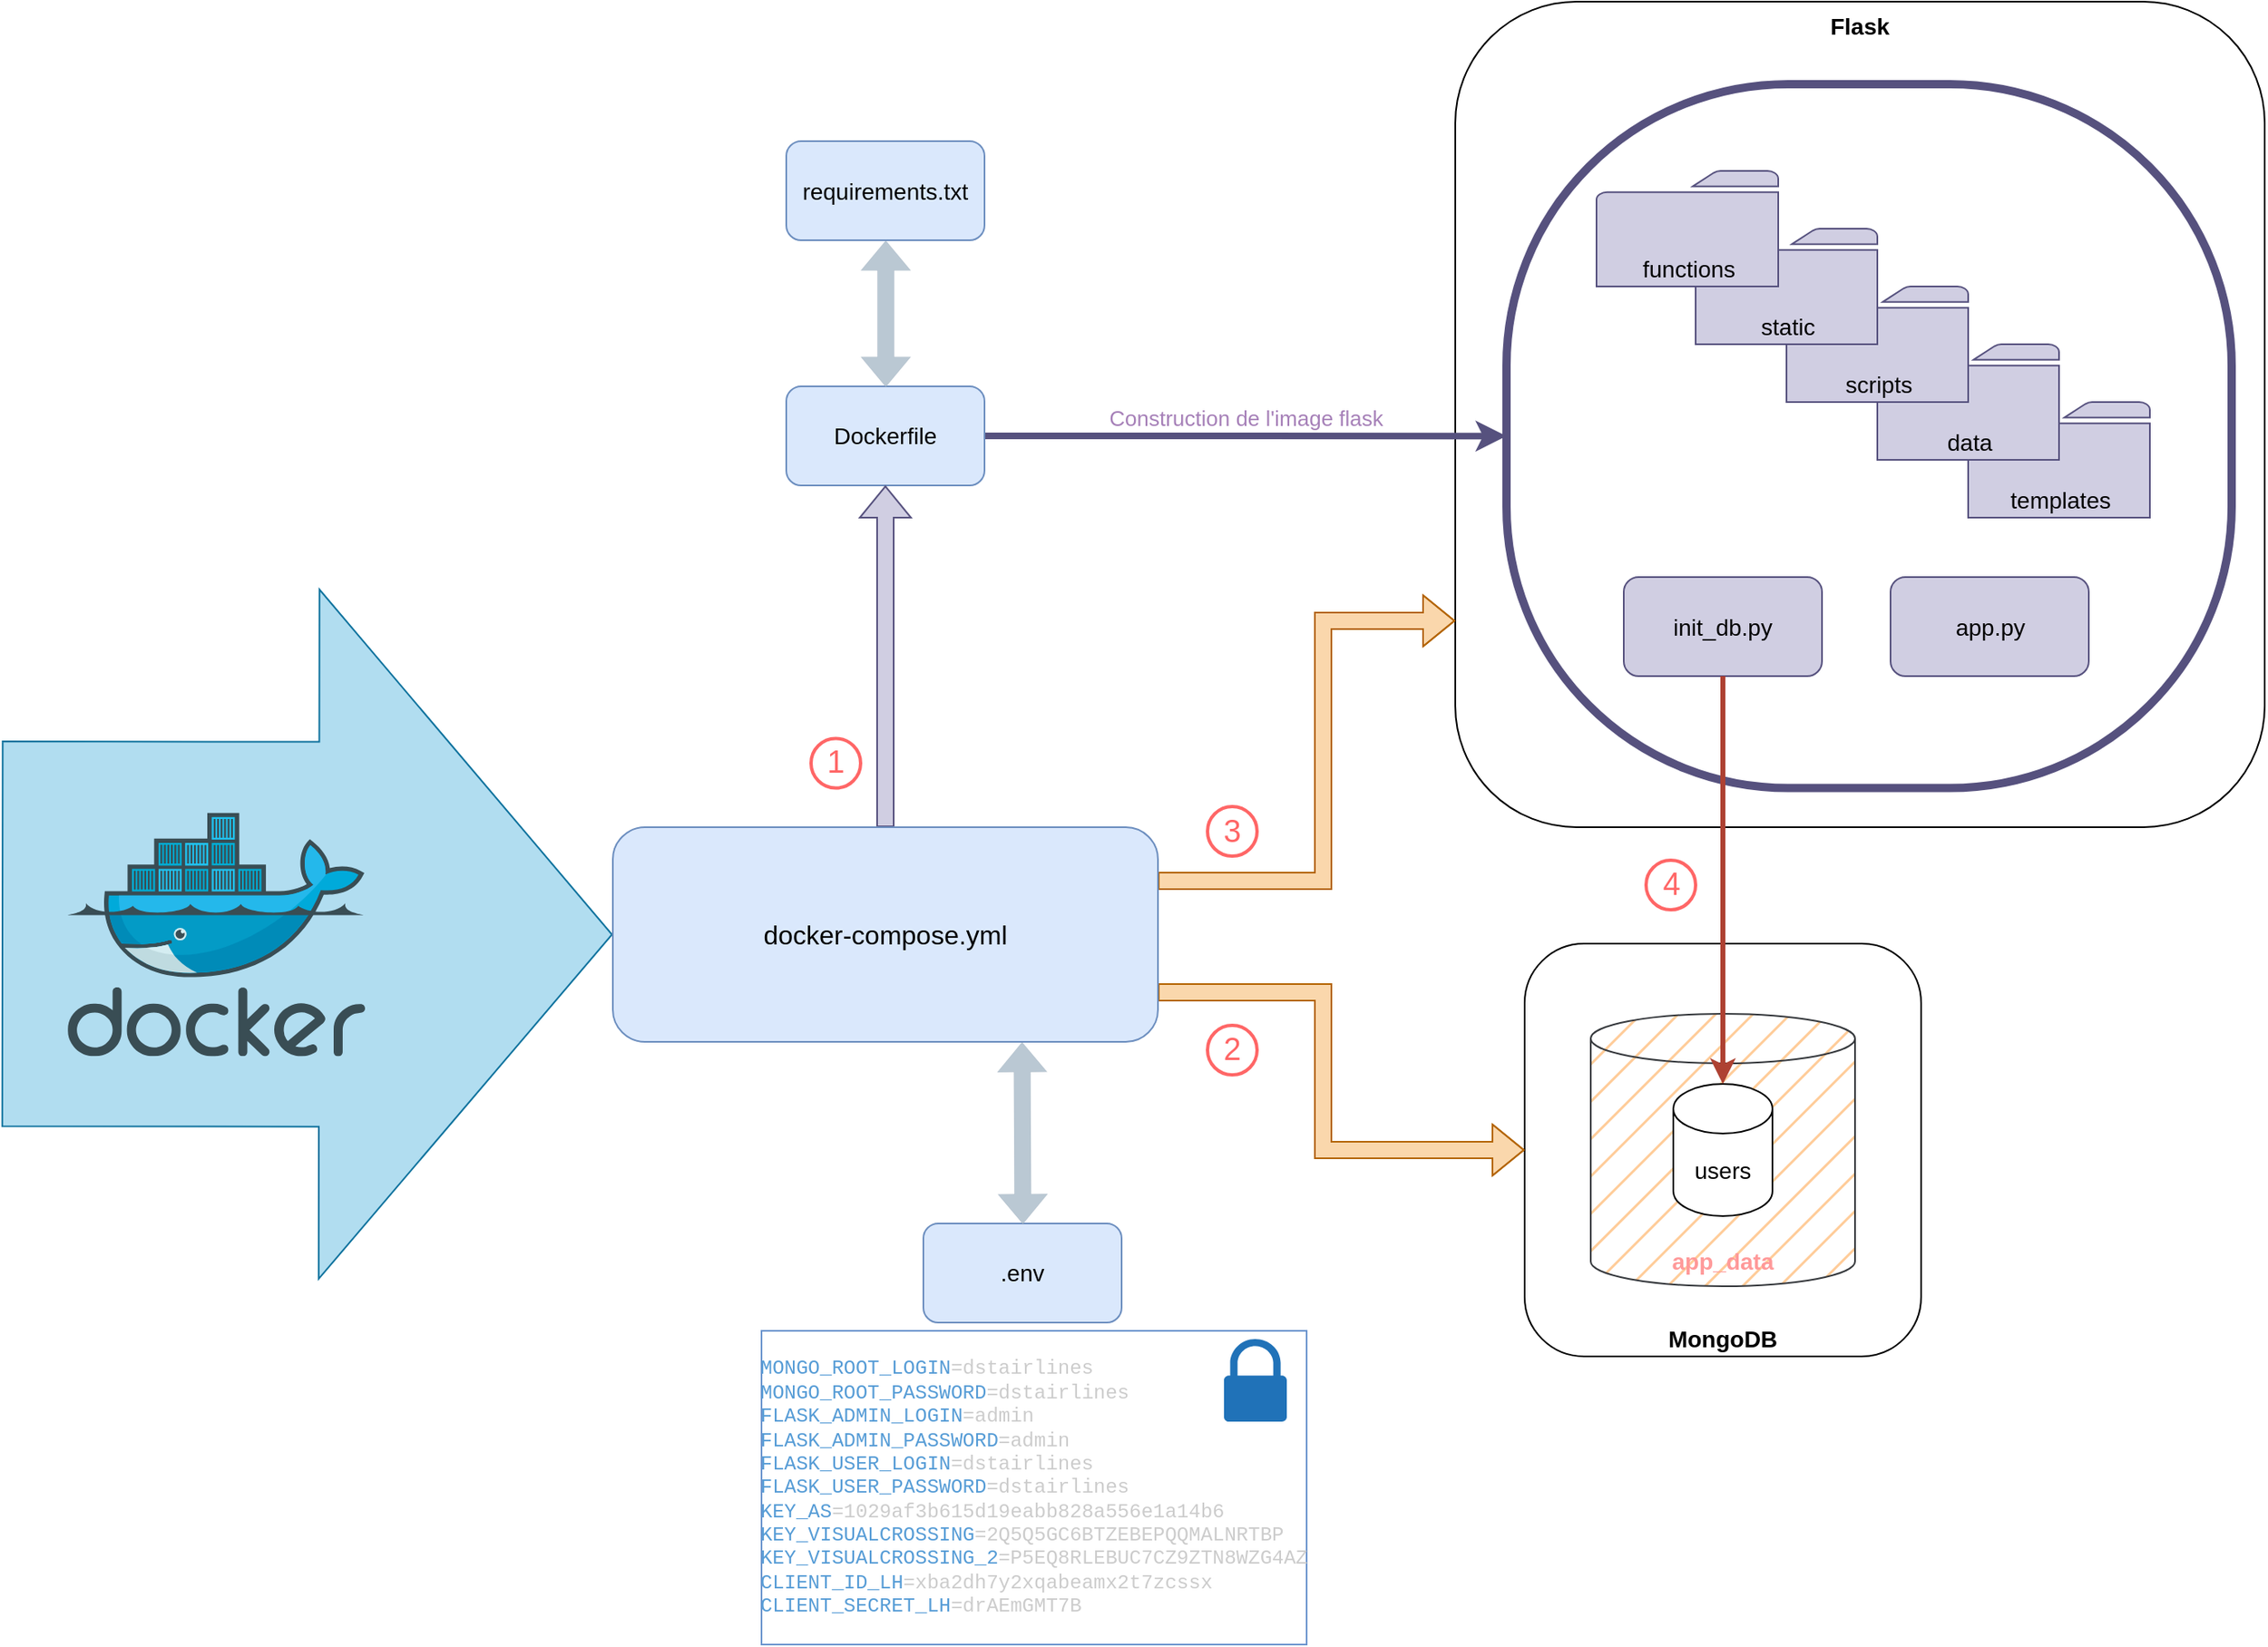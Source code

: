 <mxfile version="24.8.3">
  <diagram id="_Zeu2Und_BIN9iEwyCzT" name="Page-1">
    <mxGraphModel dx="733" dy="1373" grid="1" gridSize="10" guides="1" tooltips="1" connect="1" arrows="1" fold="1" page="1" pageScale="1" pageWidth="1600" pageHeight="1200" math="0" shadow="0">
      <root>
        <mxCell id="0" />
        <mxCell id="1" parent="0" />
        <mxCell id="_a0-ylE22l1Moyt0WqdU-58" value="" style="shape=flexArrow;endArrow=classic;html=1;rounded=0;endWidth=183.478;endSize=58.783;width=233.043;fillColor=#b1ddf0;strokeColor=#10739e;entryX=0;entryY=0.5;entryDx=0;entryDy=0;" edge="1" parent="1">
          <mxGeometry width="50" height="50" relative="1" as="geometry">
            <mxPoint x="1710" y="666.57" as="sourcePoint" />
            <mxPoint x="2080" y="667" as="targetPoint" />
          </mxGeometry>
        </mxCell>
        <mxCell id="_a0-ylE22l1Moyt0WqdU-21" value="&lt;b style=&quot;font-size: 14px;&quot;&gt;&lt;font style=&quot;font-size: 14px;&quot;&gt;Flask&lt;/font&gt;&lt;/b&gt;" style="rounded=1;whiteSpace=wrap;html=1;verticalAlign=top;fontSize=14;" vertex="1" parent="1">
          <mxGeometry x="2590" y="102" width="490" height="500" as="geometry" />
        </mxCell>
        <mxCell id="_a0-ylE22l1Moyt0WqdU-50" value="" style="rounded=1;whiteSpace=wrap;html=1;glass=0;arcSize=40;fillColor=none;strokeColor=#56517e;strokeWidth=5;" vertex="1" parent="1">
          <mxGeometry x="2621" y="152" width="439" height="426.25" as="geometry" />
        </mxCell>
        <mxCell id="_a0-ylE22l1Moyt0WqdU-1" value="" style="image;sketch=0;aspect=fixed;html=1;points=[];align=center;fontSize=12;image=img/lib/mscae/Docker.svg;" vertex="1" parent="1">
          <mxGeometry x="1750" y="593.2" width="180" height="147.6" as="geometry" />
        </mxCell>
        <mxCell id="_a0-ylE22l1Moyt0WqdU-2" value="&lt;b style=&quot;font-size: 14px;&quot;&gt;&lt;font style=&quot;font-size: 14px;&quot;&gt;MongoDB&lt;/font&gt;&lt;/b&gt;" style="rounded=1;whiteSpace=wrap;html=1;verticalAlign=bottom;fontSize=14;" vertex="1" parent="1">
          <mxGeometry x="2632" y="672.5" width="240" height="250" as="geometry" />
        </mxCell>
        <mxCell id="_a0-ylE22l1Moyt0WqdU-3" value="&lt;b style=&quot;font-size: 14px;&quot;&gt;&lt;font color=&quot;#ff9999&quot; style=&quot;font-size: 14px;&quot;&gt;app_data&lt;/font&gt;&lt;/b&gt;" style="shape=cylinder3;whiteSpace=wrap;html=1;boundedLbl=1;backgroundOutline=1;size=15;verticalAlign=bottom;fillColor=#ffcc99;strokeColor=#36393d;fillStyle=hatch;fontSize=14;" vertex="1" parent="1">
          <mxGeometry x="2672" y="715" width="160" height="165" as="geometry" />
        </mxCell>
        <mxCell id="_a0-ylE22l1Moyt0WqdU-5" value="users" style="shape=cylinder3;whiteSpace=wrap;html=1;boundedLbl=1;backgroundOutline=1;size=15;fontSize=14;" vertex="1" parent="1">
          <mxGeometry x="2722" y="757.5" width="60" height="80" as="geometry" />
        </mxCell>
        <mxCell id="_a0-ylE22l1Moyt0WqdU-51" value="Construction de l&#39;image flask" style="edgeStyle=orthogonalEdgeStyle;rounded=0;orthogonalLoop=1;jettySize=auto;html=1;entryX=0;entryY=0.5;entryDx=0;entryDy=0;fillColor=#d0cee2;strokeColor=#56517e;strokeWidth=4;verticalAlign=bottom;fontColor=#A680B8;fontSize=13;" edge="1" parent="1" source="_a0-ylE22l1Moyt0WqdU-12" target="_a0-ylE22l1Moyt0WqdU-50">
          <mxGeometry relative="1" as="geometry" />
        </mxCell>
        <mxCell id="_a0-ylE22l1Moyt0WqdU-12" value="Dockerfile" style="rounded=1;whiteSpace=wrap;html=1;fillColor=#dae8fc;strokeColor=#6c8ebf;fontSize=14;" vertex="1" parent="1">
          <mxGeometry x="2185" y="335" width="120" height="60" as="geometry" />
        </mxCell>
        <mxCell id="_a0-ylE22l1Moyt0WqdU-13" value="init_db.py" style="rounded=1;whiteSpace=wrap;html=1;fillColor=#d0cee2;strokeColor=#56517e;fontSize=14;" vertex="1" parent="1">
          <mxGeometry x="2692" y="450.5" width="120" height="60" as="geometry" />
        </mxCell>
        <mxCell id="_a0-ylE22l1Moyt0WqdU-14" value="app.py" style="rounded=1;whiteSpace=wrap;html=1;fillColor=#d0cee2;strokeColor=#56517e;fontSize=14;" vertex="1" parent="1">
          <mxGeometry x="2853.5" y="450.5" width="120" height="60" as="geometry" />
        </mxCell>
        <mxCell id="_a0-ylE22l1Moyt0WqdU-15" value=".env" style="rounded=1;whiteSpace=wrap;html=1;fillColor=#dae8fc;strokeColor=#6c8ebf;fontSize=14;" vertex="1" parent="1">
          <mxGeometry x="2268" y="842" width="120" height="60" as="geometry" />
        </mxCell>
        <mxCell id="_a0-ylE22l1Moyt0WqdU-16" value="requirements.txt" style="rounded=1;whiteSpace=wrap;html=1;fillColor=#dae8fc;strokeColor=#6c8ebf;fontSize=14;" vertex="1" parent="1">
          <mxGeometry x="2185" y="186.5" width="120" height="60" as="geometry" />
        </mxCell>
        <mxCell id="_a0-ylE22l1Moyt0WqdU-19" style="edgeStyle=orthogonalEdgeStyle;rounded=0;orthogonalLoop=1;jettySize=auto;html=1;entryX=0;entryY=0.75;entryDx=0;entryDy=0;curved=1;shape=flexArrow;fontSize=14;exitX=1;exitY=0.25;exitDx=0;exitDy=0;fillColor=#fad7ac;strokeColor=#b46504;" edge="1" parent="1" source="_a0-ylE22l1Moyt0WqdU-17" target="_a0-ylE22l1Moyt0WqdU-21">
          <mxGeometry relative="1" as="geometry">
            <Array as="points">
              <mxPoint x="2510" y="635" />
              <mxPoint x="2510" y="477" />
            </Array>
          </mxGeometry>
        </mxCell>
        <mxCell id="_a0-ylE22l1Moyt0WqdU-20" style="edgeStyle=orthogonalEdgeStyle;rounded=0;orthogonalLoop=1;jettySize=auto;html=1;entryX=0;entryY=0.5;entryDx=0;entryDy=0;shape=flexArrow;elbow=vertical;fontSize=14;fillColor=#fad7ac;strokeColor=#b46504;" edge="1" parent="1" source="_a0-ylE22l1Moyt0WqdU-17" target="_a0-ylE22l1Moyt0WqdU-2">
          <mxGeometry relative="1" as="geometry">
            <Array as="points">
              <mxPoint x="2510" y="702" />
              <mxPoint x="2510" y="798" />
            </Array>
          </mxGeometry>
        </mxCell>
        <mxCell id="_a0-ylE22l1Moyt0WqdU-46" style="edgeStyle=orthogonalEdgeStyle;rounded=0;orthogonalLoop=1;jettySize=auto;html=1;entryX=0.5;entryY=1;entryDx=0;entryDy=0;fillColor=#d0cee2;strokeColor=#56517e;strokeWidth=1;shape=flexArrow;" edge="1" parent="1" source="_a0-ylE22l1Moyt0WqdU-17" target="_a0-ylE22l1Moyt0WqdU-12">
          <mxGeometry relative="1" as="geometry" />
        </mxCell>
        <mxCell id="_a0-ylE22l1Moyt0WqdU-17" value="docker-compose.yml" style="rounded=1;whiteSpace=wrap;html=1;fillColor=#dae8fc;strokeColor=#6c8ebf;fontSize=16;" vertex="1" parent="1">
          <mxGeometry x="2080" y="602" width="330" height="130" as="geometry" />
        </mxCell>
        <mxCell id="_a0-ylE22l1Moyt0WqdU-22" style="edgeStyle=orthogonalEdgeStyle;rounded=0;orthogonalLoop=1;jettySize=auto;html=1;entryX=0.5;entryY=0;entryDx=0;entryDy=0;entryPerimeter=0;strokeWidth=3;fillColor=#fad9d5;strokeColor=#ae4132;" edge="1" parent="1" source="_a0-ylE22l1Moyt0WqdU-13" target="_a0-ylE22l1Moyt0WqdU-5">
          <mxGeometry relative="1" as="geometry" />
        </mxCell>
        <mxCell id="_a0-ylE22l1Moyt0WqdU-25" value="&lt;font style=&quot;font-size: 19px;&quot;&gt;2&lt;/font&gt;" style="ellipse;whiteSpace=wrap;html=1;aspect=fixed;fillColor=none;strokeWidth=2;strokeColor=#FF6666;fontColor=#FF6666;fontSize=19;" vertex="1" parent="1">
          <mxGeometry x="2440" y="722" width="30" height="30" as="geometry" />
        </mxCell>
        <mxCell id="_a0-ylE22l1Moyt0WqdU-28" value="&lt;font style=&quot;font-size: 19px;&quot;&gt;3&lt;/font&gt;" style="ellipse;whiteSpace=wrap;html=1;aspect=fixed;fillColor=none;strokeWidth=2;strokeColor=#FF6666;fontColor=#FF6666;fontSize=19;" vertex="1" parent="1">
          <mxGeometry x="2440" y="589.5" width="30" height="30" as="geometry" />
        </mxCell>
        <mxCell id="_a0-ylE22l1Moyt0WqdU-37" value="&lt;font style=&quot;font-size: 14px;&quot;&gt;templates&lt;/font&gt;" style="sketch=0;pointerEvents=1;shadow=0;dashed=0;html=1;strokeColor=#56517e;labelPosition=center;verticalLabelPosition=middle;verticalAlign=bottom;outlineConnect=0;align=center;shape=mxgraph.office.concepts.folder;fillColor=#d0cee2;fontSize=15;" vertex="1" parent="1">
          <mxGeometry x="2900.5" y="344.5" width="110" height="70" as="geometry" />
        </mxCell>
        <mxCell id="_a0-ylE22l1Moyt0WqdU-41" value="&lt;font style=&quot;font-size: 14px;&quot;&gt;data&lt;/font&gt;" style="sketch=0;pointerEvents=1;shadow=0;dashed=0;html=1;strokeColor=#56517e;labelPosition=center;verticalLabelPosition=middle;verticalAlign=bottom;outlineConnect=0;align=center;shape=mxgraph.office.concepts.folder;fillColor=#d0cee2;fontSize=15;" vertex="1" parent="1">
          <mxGeometry x="2845.5" y="309.5" width="110" height="70" as="geometry" />
        </mxCell>
        <mxCell id="_a0-ylE22l1Moyt0WqdU-42" value="&lt;font style=&quot;font-size: 14px;&quot;&gt;scripts&lt;/font&gt;" style="sketch=0;pointerEvents=1;shadow=0;dashed=0;html=1;strokeColor=#56517e;labelPosition=center;verticalLabelPosition=middle;verticalAlign=bottom;outlineConnect=0;align=center;shape=mxgraph.office.concepts.folder;fillColor=#d0cee2;fontSize=15;" vertex="1" parent="1">
          <mxGeometry x="2790.5" y="274.5" width="110" height="70" as="geometry" />
        </mxCell>
        <mxCell id="_a0-ylE22l1Moyt0WqdU-43" value="&lt;font style=&quot;font-size: 14px;&quot;&gt;static&lt;/font&gt;" style="sketch=0;pointerEvents=1;shadow=0;dashed=0;html=1;strokeColor=#56517e;labelPosition=center;verticalLabelPosition=middle;verticalAlign=bottom;outlineConnect=0;align=center;shape=mxgraph.office.concepts.folder;fillColor=#d0cee2;fontSize=15;" vertex="1" parent="1">
          <mxGeometry x="2735.5" y="239.5" width="110" height="70" as="geometry" />
        </mxCell>
        <mxCell id="_a0-ylE22l1Moyt0WqdU-44" value="&lt;font style=&quot;font-size: 14px;&quot;&gt;functions&lt;/font&gt;" style="sketch=0;pointerEvents=1;shadow=0;dashed=0;html=1;strokeColor=#56517e;labelPosition=center;verticalLabelPosition=middle;verticalAlign=bottom;outlineConnect=0;align=center;shape=mxgraph.office.concepts.folder;fillColor=#d0cee2;fontSize=15;" vertex="1" parent="1">
          <mxGeometry x="2675.5" y="204.5" width="110" height="70" as="geometry" />
        </mxCell>
        <mxCell id="_a0-ylE22l1Moyt0WqdU-48" value="" style="endArrow=classic;startArrow=classic;html=1;rounded=0;entryX=0.5;entryY=1;entryDx=0;entryDy=0;exitX=0.5;exitY=0;exitDx=0;exitDy=0;fillColor=#bac8d3;strokeColor=#23445d;strokeWidth=0;shape=flexArrow;" edge="1" parent="1" source="_a0-ylE22l1Moyt0WqdU-12" target="_a0-ylE22l1Moyt0WqdU-16">
          <mxGeometry width="50" height="50" relative="1" as="geometry">
            <mxPoint x="2330" y="344" as="sourcePoint" />
            <mxPoint x="2380" y="294" as="targetPoint" />
          </mxGeometry>
        </mxCell>
        <mxCell id="_a0-ylE22l1Moyt0WqdU-52" value="" style="endArrow=classic;startArrow=classic;html=1;rounded=0;entryX=0.75;entryY=1;entryDx=0;entryDy=0;exitX=0.5;exitY=0;exitDx=0;exitDy=0;fillColor=#bac8d3;strokeColor=#23445d;strokeWidth=0;shape=flexArrow;" edge="1" parent="1" source="_a0-ylE22l1Moyt0WqdU-15" target="_a0-ylE22l1Moyt0WqdU-17">
          <mxGeometry width="50" height="50" relative="1" as="geometry">
            <mxPoint x="2360" y="852" as="sourcePoint" />
            <mxPoint x="2360" y="764" as="targetPoint" />
          </mxGeometry>
        </mxCell>
        <mxCell id="_a0-ylE22l1Moyt0WqdU-53" value="&lt;font style=&quot;font-size: 19px;&quot;&gt;1&lt;/font&gt;" style="ellipse;whiteSpace=wrap;html=1;aspect=fixed;fillColor=none;strokeWidth=2;strokeColor=#FF6666;fontColor=#FF6666;fontSize=19;" vertex="1" parent="1">
          <mxGeometry x="2200" y="548.25" width="30" height="30" as="geometry" />
        </mxCell>
        <mxCell id="_a0-ylE22l1Moyt0WqdU-56" value="&lt;font style=&quot;font-size: 19px;&quot;&gt;4&lt;/font&gt;" style="ellipse;whiteSpace=wrap;html=1;aspect=fixed;fillColor=none;strokeWidth=2;strokeColor=#FF6666;fontColor=#FF6666;fontSize=19;" vertex="1" parent="1">
          <mxGeometry x="2705.5" y="622" width="30" height="30" as="geometry" />
        </mxCell>
        <mxCell id="_a0-ylE22l1Moyt0WqdU-66" value="&lt;div style=&quot;color: rgb(204, 204, 204); font-family: Consolas, &amp;quot;Courier New&amp;quot;, monospace; text-align: left; white-space: pre;&quot;&gt;&lt;font style=&quot;font-size: 12px;&quot;&gt;&lt;span style=&quot;color: rgb(86, 156, 214);&quot;&gt;MONGO_ROOT_LOGIN&lt;/span&gt;=dstairlines&lt;/font&gt;&lt;/div&gt;&lt;div style=&quot;color: rgb(204, 204, 204); font-family: Consolas, &amp;quot;Courier New&amp;quot;, monospace; text-align: left; white-space: pre;&quot;&gt;&lt;font style=&quot;font-size: 12px;&quot;&gt;&lt;span style=&quot;color: rgb(86, 156, 214);&quot;&gt;MONGO_ROOT_PASSWORD&lt;/span&gt;=dstairlines&lt;/font&gt;&lt;/div&gt;&lt;div style=&quot;color: rgb(204, 204, 204); font-family: Consolas, &amp;quot;Courier New&amp;quot;, monospace; text-align: left; white-space: pre;&quot;&gt;&lt;font style=&quot;font-size: 12px;&quot;&gt;&lt;span style=&quot;color: rgb(86, 156, 214);&quot;&gt;FLASK_ADMIN_LOGIN&lt;/span&gt;=admin&lt;/font&gt;&lt;/div&gt;&lt;div style=&quot;color: rgb(204, 204, 204); font-family: Consolas, &amp;quot;Courier New&amp;quot;, monospace; text-align: left; white-space: pre;&quot;&gt;&lt;font style=&quot;font-size: 12px;&quot;&gt;&lt;span style=&quot;color: rgb(86, 156, 214);&quot;&gt;FLASK_ADMIN_PASSWORD&lt;/span&gt;=admin&lt;/font&gt;&lt;/div&gt;&lt;div style=&quot;color: rgb(204, 204, 204); font-family: Consolas, &amp;quot;Courier New&amp;quot;, monospace; text-align: left; white-space: pre;&quot;&gt;&lt;font style=&quot;font-size: 12px;&quot;&gt;&lt;span style=&quot;color: rgb(86, 156, 214);&quot;&gt;FLASK_USER_LOGIN&lt;/span&gt;=dstairlines&lt;/font&gt;&lt;/div&gt;&lt;div style=&quot;color: rgb(204, 204, 204); font-family: Consolas, &amp;quot;Courier New&amp;quot;, monospace; text-align: left; white-space: pre;&quot;&gt;&lt;font style=&quot;font-size: 12px;&quot;&gt;&lt;span style=&quot;color: rgb(86, 156, 214);&quot;&gt;FLASK_USER_PASSWORD&lt;/span&gt;=dstairlines&lt;/font&gt;&lt;/div&gt;&lt;div style=&quot;color: rgb(204, 204, 204); font-family: Consolas, &amp;quot;Courier New&amp;quot;, monospace; text-align: left; white-space: pre;&quot;&gt;&lt;font style=&quot;font-size: 12px;&quot;&gt;&lt;span style=&quot;color: rgb(86, 156, 214);&quot;&gt;KEY_AS&lt;/span&gt;=1029af3b615d19eabb828a556e1a14b6&lt;/font&gt;&lt;/div&gt;&lt;div style=&quot;color: rgb(204, 204, 204); font-family: Consolas, &amp;quot;Courier New&amp;quot;, monospace; text-align: left; white-space: pre;&quot;&gt;&lt;font style=&quot;font-size: 12px;&quot;&gt;&lt;span style=&quot;color: rgb(86, 156, 214);&quot;&gt;KEY_VISUALCROSSING&lt;/span&gt;=2Q5Q5GC6BTZEBEPQQMALNRTBP&lt;/font&gt;&lt;/div&gt;&lt;div style=&quot;color: rgb(204, 204, 204); font-family: Consolas, &amp;quot;Courier New&amp;quot;, monospace; text-align: left; white-space: pre;&quot;&gt;&lt;font style=&quot;font-size: 12px;&quot;&gt;&lt;span style=&quot;color: rgb(86, 156, 214);&quot;&gt;KEY_VISUALCROSSING_2&lt;/span&gt;=P5EQ8RLEBUC7CZ9ZTN8WZG4AZ&lt;/font&gt;&lt;/div&gt;&lt;div style=&quot;color: rgb(204, 204, 204); font-family: Consolas, &amp;quot;Courier New&amp;quot;, monospace; text-align: left; white-space: pre;&quot;&gt;&lt;font style=&quot;font-size: 12px;&quot;&gt;&lt;span style=&quot;color: rgb(86, 156, 214);&quot;&gt;CLIENT_ID_LH&lt;/span&gt;=xba2dh7y2xqabeamx2t7zcssx&lt;/font&gt;&lt;/div&gt;&lt;div style=&quot;color: rgb(204, 204, 204); font-family: Consolas, &amp;quot;Courier New&amp;quot;, monospace; text-align: left; white-space: pre;&quot;&gt;&lt;font style=&quot;font-size: 12px;&quot;&gt;&lt;span style=&quot;color: rgb(86, 156, 214);&quot;&gt;CLIENT_SECRET_LH&lt;/span&gt;=drAEmGMT7B&lt;/font&gt;&lt;/div&gt;" style="rounded=0;whiteSpace=wrap;html=1;strokeColor=#6c95ce;" vertex="1" parent="1">
          <mxGeometry x="2170" y="907" width="330" height="190" as="geometry" />
        </mxCell>
        <mxCell id="_a0-ylE22l1Moyt0WqdU-68" value="" style="sketch=0;pointerEvents=1;shadow=0;dashed=0;html=1;strokeColor=none;labelPosition=center;verticalLabelPosition=bottom;verticalAlign=top;outlineConnect=0;align=center;shape=mxgraph.office.security.lock_protected;fillColor=#2072B8;" vertex="1" parent="1">
          <mxGeometry x="2450" y="912" width="38" height="50" as="geometry" />
        </mxCell>
      </root>
    </mxGraphModel>
  </diagram>
</mxfile>
